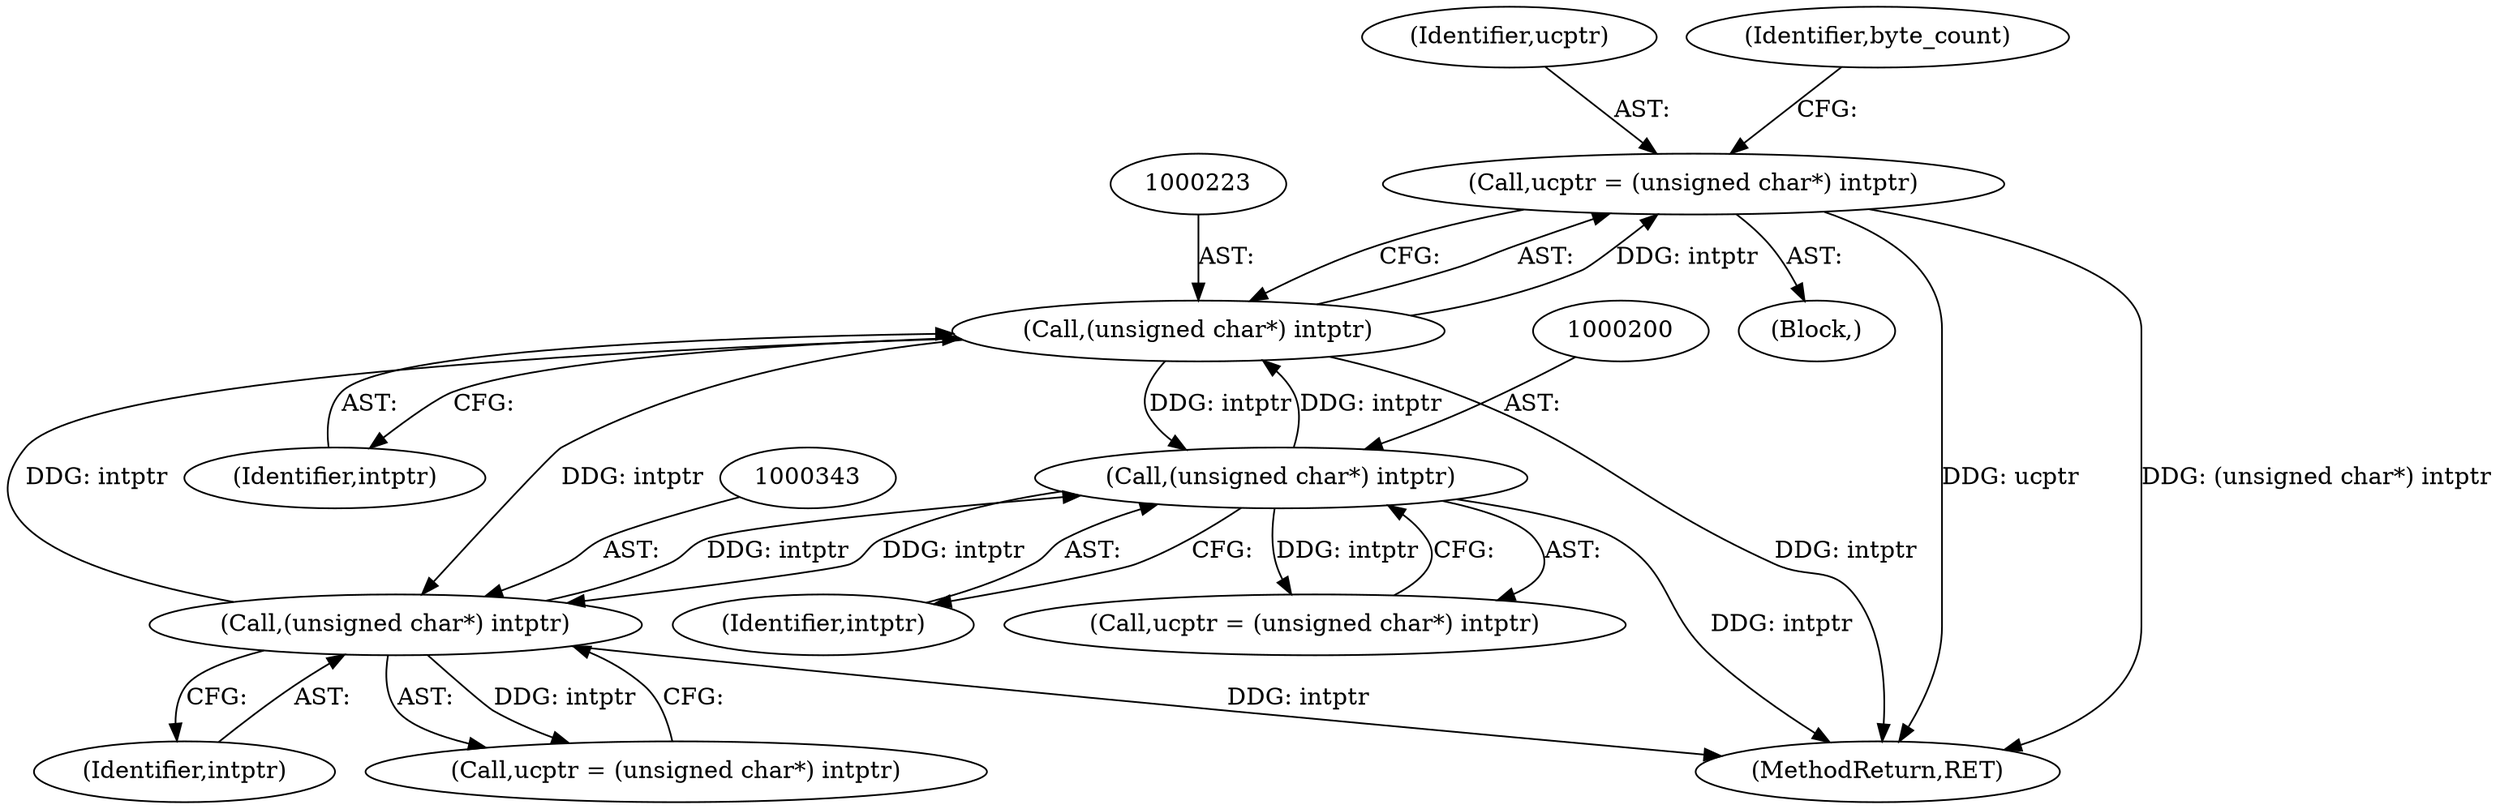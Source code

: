 digraph "0_libsndfile_708e996c87c5fae77b104ccfeb8f6db784c32074_16@pointer" {
"1000220" [label="(Call,ucptr = (unsigned char*) intptr)"];
"1000222" [label="(Call,(unsigned char*) intptr)"];
"1000199" [label="(Call,(unsigned char*) intptr)"];
"1000342" [label="(Call,(unsigned char*) intptr)"];
"1000221" [label="(Identifier,ucptr)"];
"1000197" [label="(Call,ucptr = (unsigned char*) intptr)"];
"1000177" [label="(Block,)"];
"1000220" [label="(Call,ucptr = (unsigned char*) intptr)"];
"1000224" [label="(Identifier,intptr)"];
"1000580" [label="(MethodReturn,RET)"];
"1000340" [label="(Call,ucptr = (unsigned char*) intptr)"];
"1000199" [label="(Call,(unsigned char*) intptr)"];
"1000344" [label="(Identifier,intptr)"];
"1000201" [label="(Identifier,intptr)"];
"1000226" [label="(Identifier,byte_count)"];
"1000222" [label="(Call,(unsigned char*) intptr)"];
"1000342" [label="(Call,(unsigned char*) intptr)"];
"1000220" -> "1000177"  [label="AST: "];
"1000220" -> "1000222"  [label="CFG: "];
"1000221" -> "1000220"  [label="AST: "];
"1000222" -> "1000220"  [label="AST: "];
"1000226" -> "1000220"  [label="CFG: "];
"1000220" -> "1000580"  [label="DDG: ucptr"];
"1000220" -> "1000580"  [label="DDG: (unsigned char*) intptr"];
"1000222" -> "1000220"  [label="DDG: intptr"];
"1000222" -> "1000224"  [label="CFG: "];
"1000223" -> "1000222"  [label="AST: "];
"1000224" -> "1000222"  [label="AST: "];
"1000222" -> "1000580"  [label="DDG: intptr"];
"1000222" -> "1000199"  [label="DDG: intptr"];
"1000199" -> "1000222"  [label="DDG: intptr"];
"1000342" -> "1000222"  [label="DDG: intptr"];
"1000222" -> "1000342"  [label="DDG: intptr"];
"1000199" -> "1000197"  [label="AST: "];
"1000199" -> "1000201"  [label="CFG: "];
"1000200" -> "1000199"  [label="AST: "];
"1000201" -> "1000199"  [label="AST: "];
"1000197" -> "1000199"  [label="CFG: "];
"1000199" -> "1000580"  [label="DDG: intptr"];
"1000199" -> "1000197"  [label="DDG: intptr"];
"1000342" -> "1000199"  [label="DDG: intptr"];
"1000199" -> "1000342"  [label="DDG: intptr"];
"1000342" -> "1000340"  [label="AST: "];
"1000342" -> "1000344"  [label="CFG: "];
"1000343" -> "1000342"  [label="AST: "];
"1000344" -> "1000342"  [label="AST: "];
"1000340" -> "1000342"  [label="CFG: "];
"1000342" -> "1000580"  [label="DDG: intptr"];
"1000342" -> "1000340"  [label="DDG: intptr"];
}
